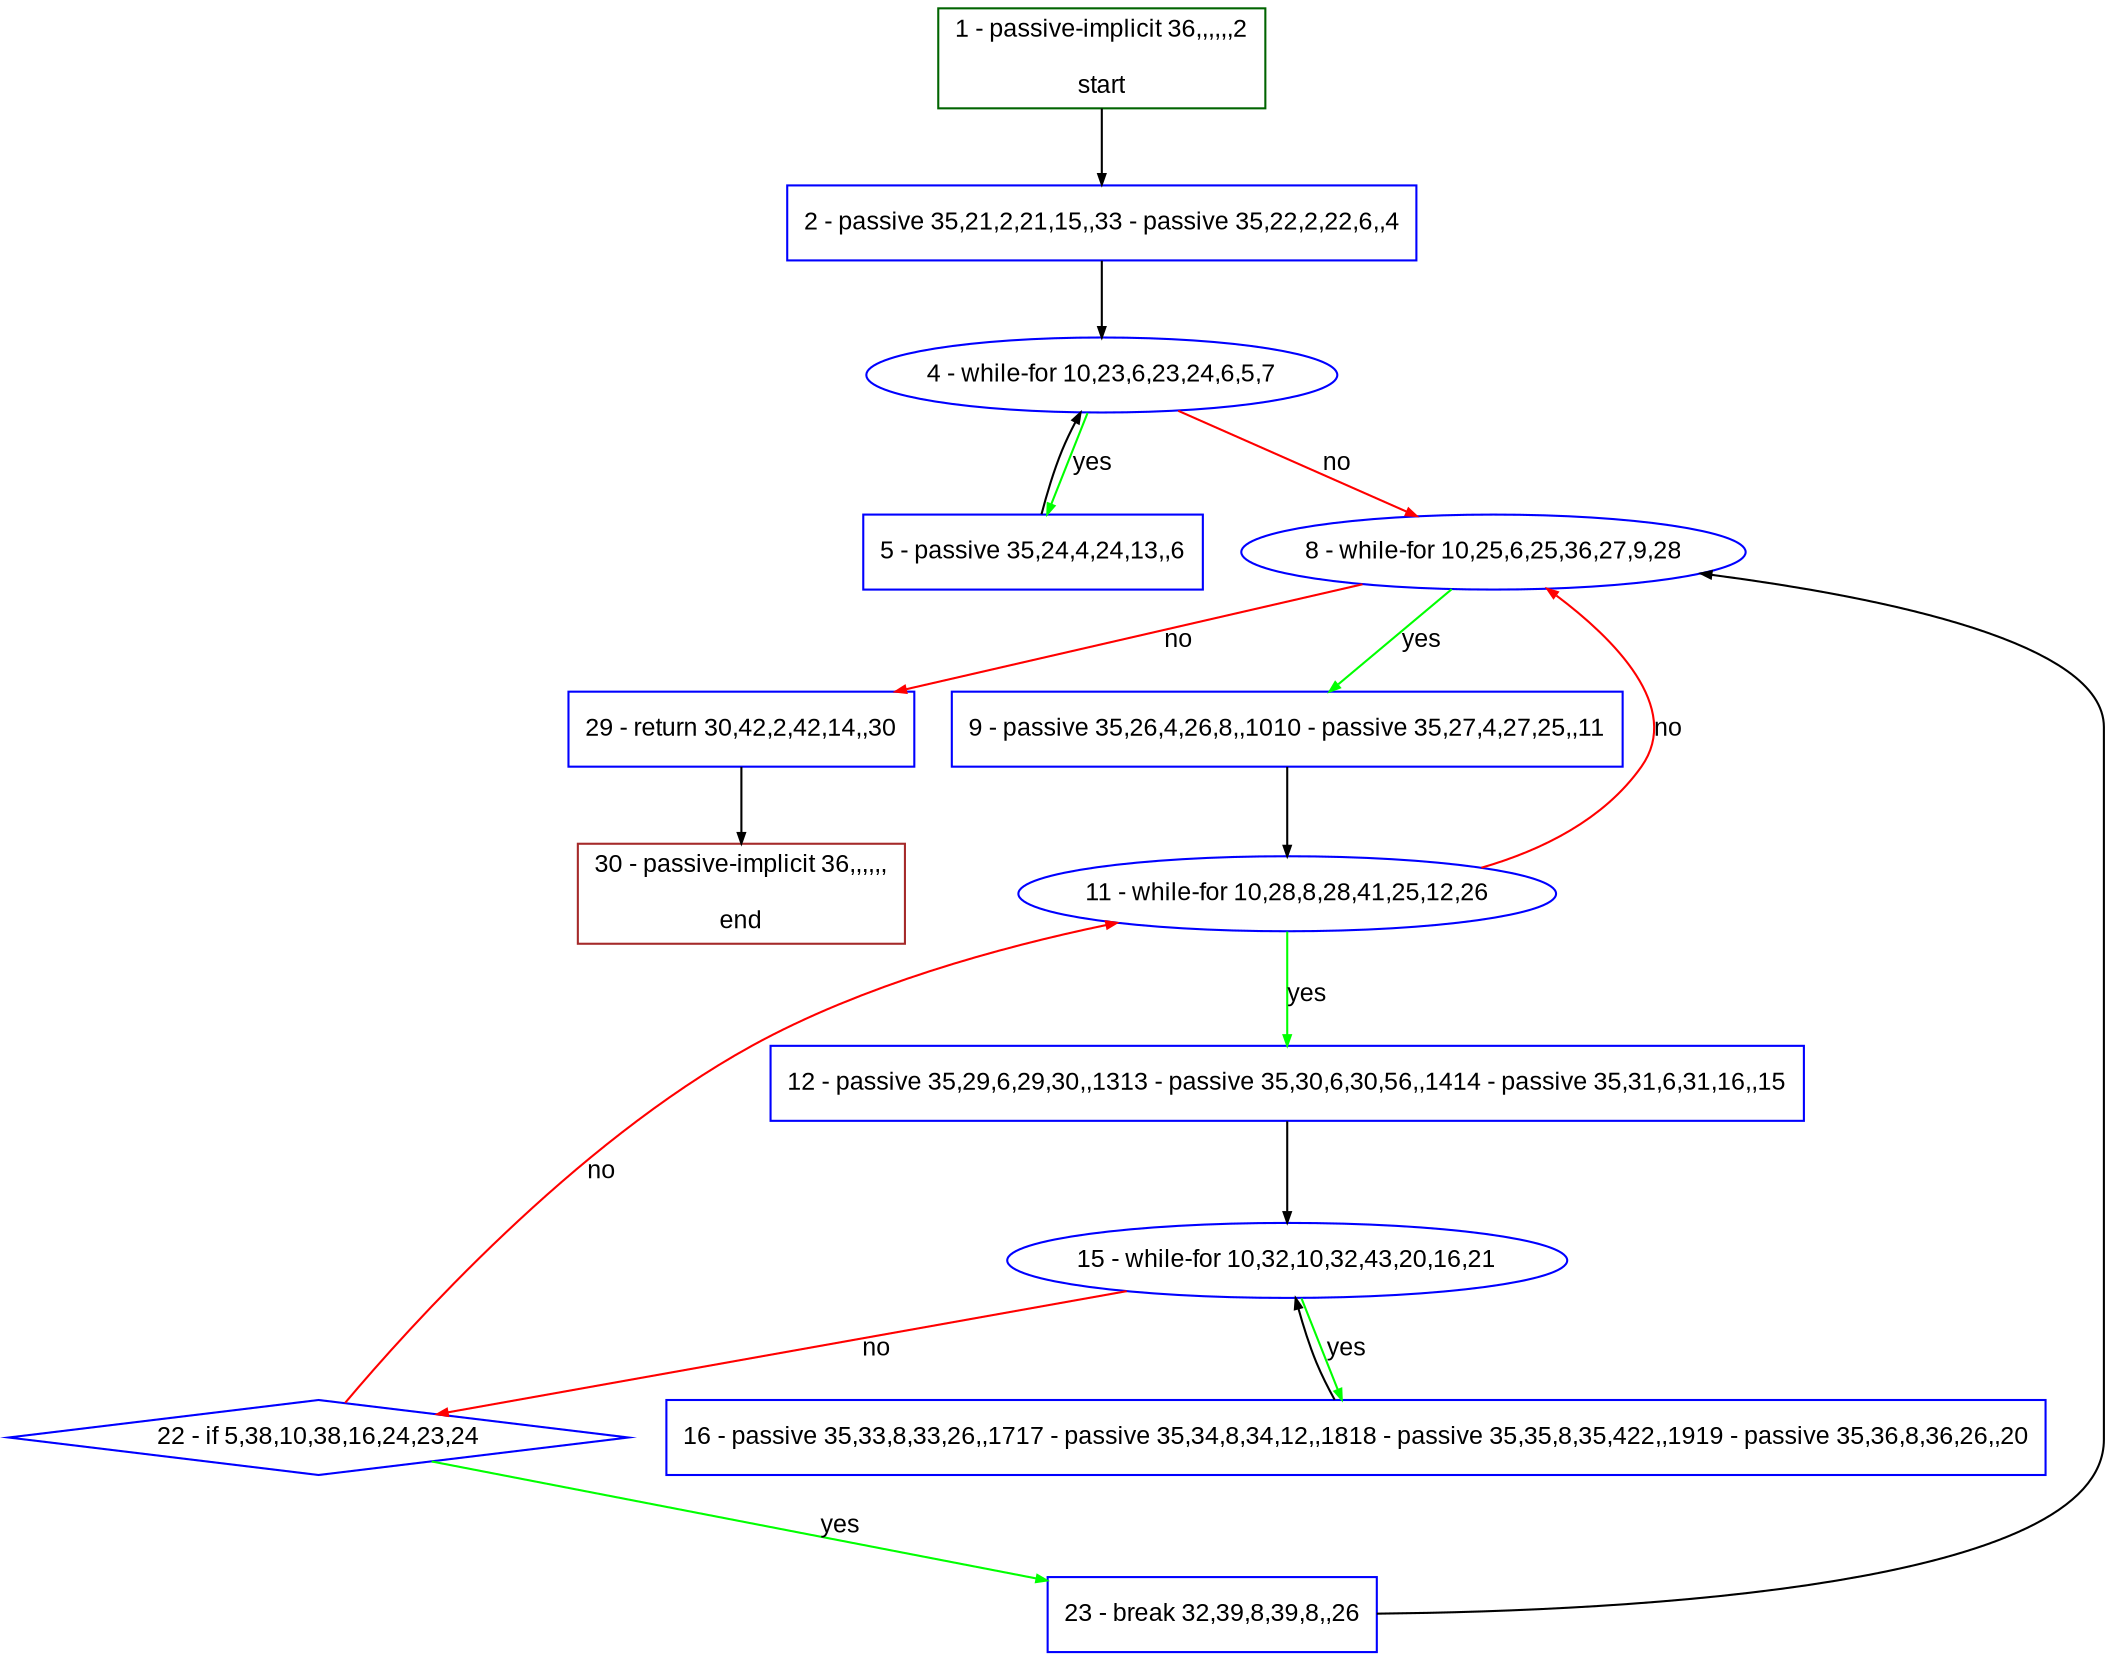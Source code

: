 digraph "" {
  graph [pack="true", label="", fontsize="12", packmode="clust", fontname="Arial", fillcolor="#FFFFCC", bgcolor="white", style="rounded,filled", compound="true"];
  node [node_initialized="no", label="", color="grey", fontsize="12", fillcolor="white", fontname="Arial", style="filled", shape="rectangle", compound="true", fixedsize="false"];
  edge [fontcolor="black", arrowhead="normal", arrowtail="none", arrowsize="0.5", ltail="", label="", color="black", fontsize="12", lhead="", fontname="Arial", dir="forward", compound="true"];
  __N1 [label="2 - passive 35,21,2,21,15,,33 - passive 35,22,2,22,6,,4", color="#0000ff", fillcolor="#ffffff", style="filled", shape="box"];
  __N2 [label="1 - passive-implicit 36,,,,,,2\n\nstart", color="#006400", fillcolor="#ffffff", style="filled", shape="box"];
  __N3 [label="4 - while-for 10,23,6,23,24,6,5,7", color="#0000ff", fillcolor="#ffffff", style="filled", shape="oval"];
  __N4 [label="5 - passive 35,24,4,24,13,,6", color="#0000ff", fillcolor="#ffffff", style="filled", shape="box"];
  __N5 [label="8 - while-for 10,25,6,25,36,27,9,28", color="#0000ff", fillcolor="#ffffff", style="filled", shape="oval"];
  __N6 [label="9 - passive 35,26,4,26,8,,1010 - passive 35,27,4,27,25,,11", color="#0000ff", fillcolor="#ffffff", style="filled", shape="box"];
  __N7 [label="29 - return 30,42,2,42,14,,30", color="#0000ff", fillcolor="#ffffff", style="filled", shape="box"];
  __N8 [label="11 - while-for 10,28,8,28,41,25,12,26", color="#0000ff", fillcolor="#ffffff", style="filled", shape="oval"];
  __N9 [label="12 - passive 35,29,6,29,30,,1313 - passive 35,30,6,30,56,,1414 - passive 35,31,6,31,16,,15", color="#0000ff", fillcolor="#ffffff", style="filled", shape="box"];
  __N10 [label="15 - while-for 10,32,10,32,43,20,16,21", color="#0000ff", fillcolor="#ffffff", style="filled", shape="oval"];
  __N11 [label="16 - passive 35,33,8,33,26,,1717 - passive 35,34,8,34,12,,1818 - passive 35,35,8,35,422,,1919 - passive 35,36,8,36,26,,20", color="#0000ff", fillcolor="#ffffff", style="filled", shape="box"];
  __N12 [label="22 - if 5,38,10,38,16,24,23,24", color="#0000ff", fillcolor="#ffffff", style="filled", shape="diamond"];
  __N13 [label="23 - break 32,39,8,39,8,,26", color="#0000ff", fillcolor="#ffffff", style="filled", shape="box"];
  __N14 [label="30 - passive-implicit 36,,,,,,\n\nend", color="#a52a2a", fillcolor="#ffffff", style="filled", shape="box"];
  __N2 -> __N1 [arrowhead="normal", arrowtail="none", color="#000000", label="", dir="forward"];
  __N1 -> __N3 [arrowhead="normal", arrowtail="none", color="#000000", label="", dir="forward"];
  __N3 -> __N4 [arrowhead="normal", arrowtail="none", color="#00ff00", label="yes", dir="forward"];
  __N4 -> __N3 [arrowhead="normal", arrowtail="none", color="#000000", label="", dir="forward"];
  __N3 -> __N5 [arrowhead="normal", arrowtail="none", color="#ff0000", label="no", dir="forward"];
  __N5 -> __N6 [arrowhead="normal", arrowtail="none", color="#00ff00", label="yes", dir="forward"];
  __N5 -> __N7 [arrowhead="normal", arrowtail="none", color="#ff0000", label="no", dir="forward"];
  __N6 -> __N8 [arrowhead="normal", arrowtail="none", color="#000000", label="", dir="forward"];
  __N8 -> __N5 [arrowhead="normal", arrowtail="none", color="#ff0000", label="no", dir="forward"];
  __N8 -> __N9 [arrowhead="normal", arrowtail="none", color="#00ff00", label="yes", dir="forward"];
  __N9 -> __N10 [arrowhead="normal", arrowtail="none", color="#000000", label="", dir="forward"];
  __N10 -> __N11 [arrowhead="normal", arrowtail="none", color="#00ff00", label="yes", dir="forward"];
  __N11 -> __N10 [arrowhead="normal", arrowtail="none", color="#000000", label="", dir="forward"];
  __N10 -> __N12 [arrowhead="normal", arrowtail="none", color="#ff0000", label="no", dir="forward"];
  __N12 -> __N8 [arrowhead="normal", arrowtail="none", color="#ff0000", label="no", dir="forward"];
  __N12 -> __N13 [arrowhead="normal", arrowtail="none", color="#00ff00", label="yes", dir="forward"];
  __N13 -> __N5 [arrowhead="normal", arrowtail="none", color="#000000", label="", dir="forward"];
  __N7 -> __N14 [arrowhead="normal", arrowtail="none", color="#000000", label="", dir="forward"];
}
